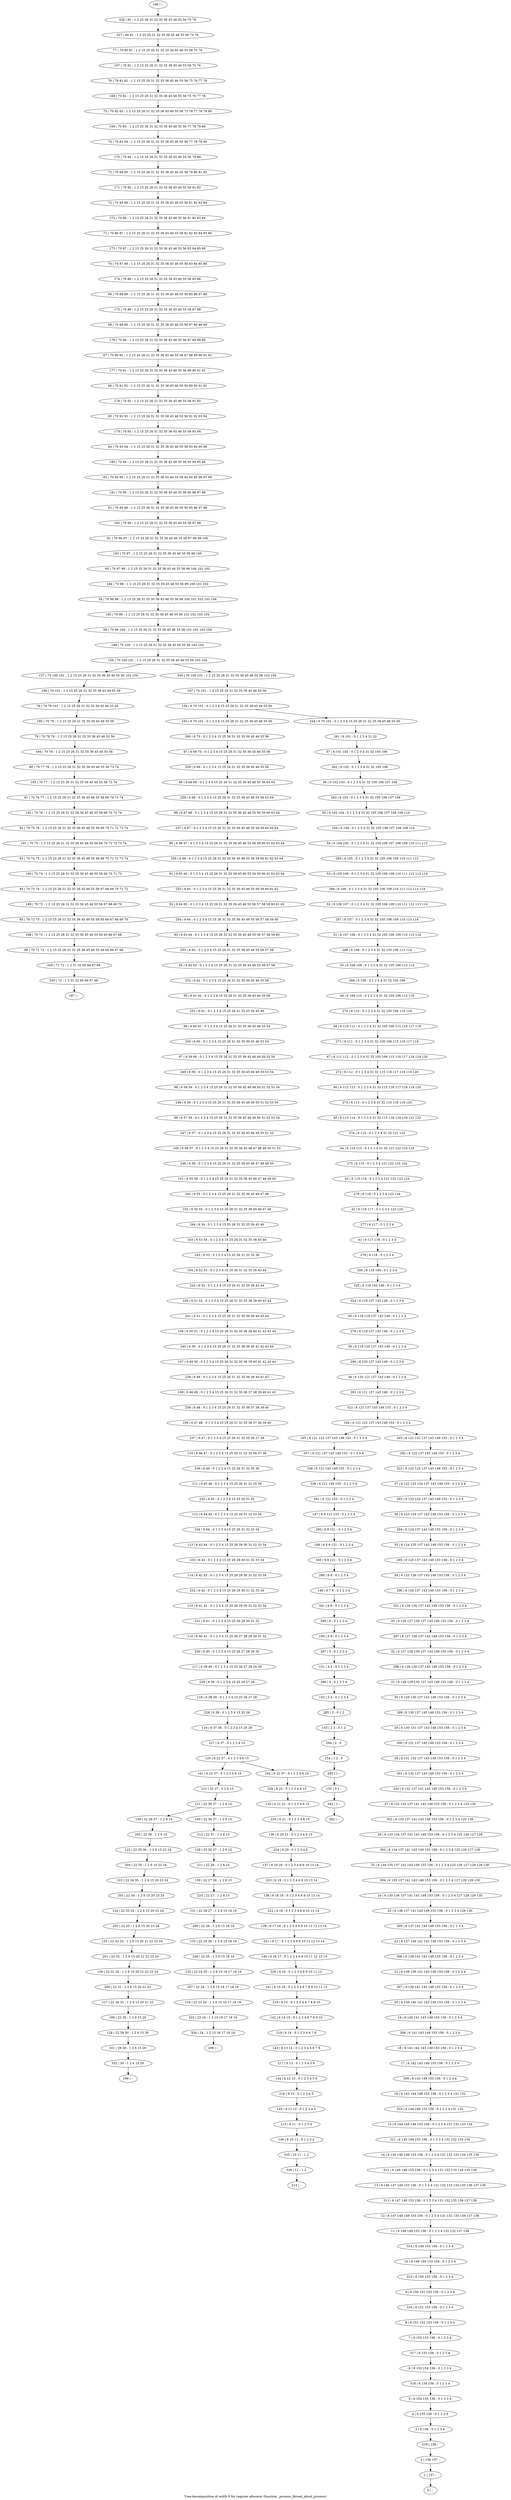 digraph G {
graph [label="Tree-decomposition of width 8 for register allocator (function _process_thread_about_process)"]
0[label="0 | : "];
1[label="1 | 157 : "];
2[label="2 | 156 157 : "];
3[label="3 | 6 156 : 0 1 2 3 4 "];
4[label="4 | 6 155 156 : 0 1 2 3 4 "];
5[label="5 | 6 154 155 156 : 0 1 2 3 4 "];
6[label="6 | 6 153 154 156 : 0 1 2 3 4 "];
7[label="7 | 6 152 153 156 : 0 1 2 3 4 "];
8[label="8 | 6 151 152 153 156 : 0 1 2 3 4 "];
9[label="9 | 6 150 151 153 156 : 0 1 2 3 4 "];
10[label="10 | 6 149 150 153 156 : 0 1 2 3 4 "];
11[label="11 | 6 148 149 153 156 : 0 1 2 3 4 131 132 137 138 "];
12[label="12 | 6 147 148 149 153 156 : 0 1 2 3 4 131 132 135 136 137 138 "];
13[label="13 | 6 146 147 149 153 156 : 0 1 2 3 4 131 132 133 134 135 136 137 138 "];
14[label="14 | 6 145 146 149 153 156 : 0 1 2 3 4 131 132 133 134 135 136 "];
15[label="15 | 6 144 145 149 153 156 : 0 1 2 3 4 131 132 133 134 "];
16[label="16 | 6 143 144 149 153 156 : 0 1 2 3 4 131 132 "];
17[label="17 | 6 142 143 149 153 156 : 0 1 2 3 4 "];
18[label="18 | 6 141 142 143 149 153 156 : 0 1 2 3 4 "];
19[label="19 | 6 140 141 143 149 153 156 : 0 1 2 3 4 "];
20[label="20 | 6 139 140 141 143 149 153 156 : 0 1 2 3 4 "];
21[label="21 | 6 138 139 141 143 149 153 156 : 0 1 2 3 4 "];
22[label="22 | 6 137 138 141 143 149 153 156 : 0 1 2 3 4 "];
23[label="23 | 6 136 137 141 143 149 153 156 : 0 1 2 3 4 129 130 "];
24[label="24 | 6 135 136 137 141 143 149 153 156 : 0 1 2 3 4 127 128 129 130 "];
25[label="25 | 6 134 135 137 141 143 149 153 156 : 0 1 2 3 4 125 126 127 128 129 130 "];
26[label="26 | 6 133 134 137 141 143 149 153 156 : 0 1 2 3 4 125 126 127 128 "];
27[label="27 | 6 132 133 137 141 143 149 153 156 : 0 1 2 3 4 125 126 "];
28[label="28 | 6 131 132 137 143 149 153 156 : 0 1 2 3 4 "];
29[label="29 | 6 130 131 137 143 149 153 156 : 0 1 2 3 4 "];
30[label="30 | 6 129 130 137 143 149 153 156 : 0 1 2 3 4 "];
31[label="31 | 6 128 129 130 137 143 149 153 156 : 0 1 2 3 4 "];
32[label="32 | 6 127 128 130 137 143 149 153 156 : 0 1 2 3 4 "];
33[label="33 | 6 126 127 130 137 143 149 153 156 : 0 1 2 3 4 "];
34[label="34 | 6 125 126 137 143 149 153 156 : 0 1 2 3 4 "];
35[label="35 | 6 124 125 137 143 149 153 156 : 0 1 2 3 4 "];
36[label="36 | 6 123 124 137 143 149 153 156 : 0 1 2 3 4 "];
37[label="37 | 6 122 123 124 137 143 149 153 : 0 1 2 3 4 "];
38[label="38 | 6 120 121 137 143 149 : 0 1 2 3 4 "];
39[label="39 | 6 119 120 137 143 149 : 0 1 2 3 4 "];
40[label="40 | 6 118 119 137 143 149 : 0 1 2 3 4 "];
41[label="41 | 6 117 118 : 0 1 2 3 4 "];
42[label="42 | 6 116 117 : 0 1 2 3 4 123 124 "];
43[label="43 | 6 115 116 : 0 1 2 3 4 121 122 123 124 "];
44[label="44 | 6 114 115 : 0 1 2 3 4 31 32 121 122 123 124 "];
45[label="45 | 6 113 114 : 0 1 2 3 4 31 32 115 116 119 120 121 122 "];
46[label="46 | 6 112 113 : 0 1 2 3 4 31 32 115 116 117 118 119 120 "];
47[label="47 | 6 111 112 : 0 1 2 3 4 31 32 105 106 115 116 117 118 119 120 "];
48[label="48 | 6 110 111 : 0 1 2 3 4 31 32 105 106 115 116 117 118 "];
49[label="49 | 6 109 110 : 0 1 2 3 4 31 32 105 106 115 116 "];
50[label="50 | 6 108 109 : 0 1 2 3 4 31 32 105 106 113 114 "];
51[label="51 | 6 107 108 : 0 1 2 3 4 31 32 105 106 109 110 113 114 "];
52[label="52 | 6 106 107 : 0 1 2 3 4 31 32 105 106 109 110 111 112 113 114 "];
53[label="53 | 6 105 106 : 0 1 2 3 4 31 32 105 106 109 110 111 112 113 114 "];
54[label="54 | 6 104 105 : 0 1 2 3 4 31 32 105 106 107 108 109 110 111 112 "];
55[label="55 | 6 103 104 : 0 1 2 3 4 31 32 105 106 107 108 109 110 "];
56[label="56 | 6 102 103 : 0 1 2 3 4 31 32 105 106 107 108 "];
57[label="57 | 6 101 102 : 0 1 2 3 4 31 32 105 106 "];
58[label="58 | 70 99 100 : 1 2 15 25 26 31 32 35 36 45 46 55 56 101 102 103 104 "];
59[label="59 | 70 98 99 : 1 2 15 25 26 31 32 35 36 45 46 55 56 99 100 101 102 103 104 "];
60[label="60 | 70 97 98 : 1 2 15 25 26 31 32 35 36 45 46 55 56 99 100 101 102 "];
61[label="61 | 70 96 97 : 1 2 15 25 26 31 32 35 36 45 46 55 56 97 98 99 100 "];
62[label="62 | 70 95 96 : 1 2 15 25 26 31 32 35 36 45 46 55 56 95 96 97 98 "];
63[label="63 | 70 94 95 : 1 2 15 25 26 31 32 35 36 45 46 55 56 93 94 95 96 97 98 "];
64[label="64 | 70 93 94 : 1 2 15 25 26 31 32 35 36 45 46 55 56 93 94 95 96 "];
65[label="65 | 70 92 93 : 1 2 15 25 26 31 32 35 36 45 46 55 56 91 92 93 94 "];
66[label="66 | 70 91 92 : 1 2 15 25 26 31 32 35 36 45 46 55 56 89 90 91 92 "];
67[label="67 | 70 90 91 : 1 2 15 25 26 31 32 35 36 45 46 55 56 87 88 89 90 91 92 "];
68[label="68 | 70 89 90 : 1 2 15 25 26 31 32 35 36 45 46 55 56 87 88 89 90 "];
69[label="69 | 70 88 89 : 1 2 15 25 26 31 32 35 36 45 46 55 56 85 86 87 88 "];
70[label="70 | 70 87 88 : 1 2 15 25 26 31 32 35 36 45 46 55 56 83 84 85 86 "];
71[label="71 | 70 86 87 : 1 2 15 25 26 31 32 35 36 45 46 55 56 81 82 83 84 85 86 "];
72[label="72 | 70 85 86 : 1 2 15 25 26 31 32 35 36 45 46 55 56 81 82 83 84 "];
73[label="73 | 70 84 85 : 1 2 15 25 26 31 32 35 36 45 46 55 56 79 80 81 82 "];
74[label="74 | 70 83 84 : 1 2 15 25 26 31 32 35 36 45 46 55 56 77 78 79 80 "];
75[label="75 | 70 82 83 : 1 2 15 25 26 31 32 35 36 45 46 55 56 75 76 77 78 79 80 "];
76[label="76 | 70 81 82 : 1 2 15 25 26 31 32 35 36 45 46 55 56 75 76 77 78 "];
77[label="77 | 70 80 81 : 1 2 15 25 26 31 32 35 36 45 46 55 56 75 76 "];
78[label="78 | 70 79 101 : 1 2 15 25 26 31 32 35 36 45 46 55 56 "];
79[label="79 | 70 78 79 : 1 2 15 25 26 31 32 35 36 45 46 55 56 "];
80[label="80 | 70 77 78 : 1 2 15 25 26 31 32 35 36 45 46 55 56 73 74 "];
81[label="81 | 70 76 77 : 1 2 15 25 26 31 32 35 36 45 46 55 56 69 70 73 74 "];
82[label="82 | 70 75 76 : 1 2 15 25 26 31 32 35 36 45 46 55 56 69 70 71 72 73 74 "];
83[label="83 | 70 74 75 : 1 2 15 25 26 31 32 35 36 45 46 55 56 69 70 71 72 73 74 "];
84[label="84 | 70 73 74 : 1 2 15 25 26 31 32 35 36 45 46 55 56 67 68 69 70 71 72 "];
85[label="85 | 70 72 73 : 1 2 15 25 26 31 32 35 36 45 46 55 56 65 66 67 68 69 70 "];
86[label="86 | 70 71 72 : 1 2 15 25 26 31 32 35 36 45 46 55 56 65 66 67 68 "];
87[label="87 | 6 69 70 : 0 1 2 3 4 15 25 26 31 32 35 36 45 46 55 56 "];
88[label="88 | 6 68 69 : 0 1 2 3 4 15 25 26 31 32 35 36 45 46 55 56 63 64 "];
89[label="89 | 6 67 68 : 0 1 2 3 4 15 25 26 31 32 35 36 45 46 55 56 59 60 63 64 "];
90[label="90 | 6 66 67 : 0 1 2 3 4 15 25 26 31 32 35 36 45 46 55 56 59 60 61 62 63 64 "];
91[label="91 | 6 65 66 : 0 1 2 3 4 15 25 26 31 32 35 36 45 46 55 56 59 60 61 62 63 64 "];
92[label="92 | 6 64 65 : 0 1 2 3 4 15 25 26 31 32 35 36 45 46 55 56 57 58 59 60 61 62 "];
93[label="93 | 6 63 64 : 0 1 2 3 4 15 25 26 31 32 35 36 45 46 55 56 57 58 59 60 "];
94[label="94 | 6 62 63 : 0 1 2 3 4 15 25 26 31 32 35 36 45 46 55 56 57 58 "];
95[label="95 | 6 61 62 : 0 1 2 3 4 15 25 26 31 32 35 36 45 46 55 56 "];
96[label="96 | 6 60 61 : 0 1 2 3 4 15 25 26 31 32 35 36 45 46 53 54 "];
97[label="97 | 6 59 60 : 0 1 2 3 4 15 25 26 31 32 35 36 45 46 49 50 53 54 "];
98[label="98 | 6 58 59 : 0 1 2 3 4 15 25 26 31 32 35 36 45 46 49 50 51 52 53 54 "];
99[label="99 | 6 57 58 : 0 1 2 3 4 15 25 26 31 32 35 36 45 46 49 50 51 52 53 54 "];
100[label="100 | 6 56 57 : 0 1 2 3 4 15 25 26 31 32 35 36 45 46 47 48 49 50 51 52 "];
101[label="101 | 6 55 56 : 0 1 2 3 4 15 25 26 31 32 35 36 45 46 47 48 49 50 "];
102[label="102 | 6 54 55 : 0 1 2 3 4 15 25 26 31 32 35 36 45 46 47 48 "];
103[label="103 | 6 53 54 : 0 1 2 3 4 15 25 26 31 32 35 36 45 46 "];
104[label="104 | 6 52 53 : 0 1 2 3 4 15 25 26 31 32 35 36 43 44 "];
105[label="105 | 6 51 52 : 0 1 2 3 4 15 25 26 31 32 35 36 39 40 43 44 "];
106[label="106 | 6 50 51 : 0 1 2 3 4 15 25 26 31 32 35 36 39 40 41 42 43 44 "];
107[label="107 | 6 49 50 : 0 1 2 3 4 15 25 26 31 32 35 36 39 40 41 42 43 44 "];
108[label="108 | 6 48 49 : 0 1 2 3 4 15 25 26 31 32 35 36 37 38 39 40 41 42 "];
109[label="109 | 6 47 48 : 0 1 2 3 4 15 25 26 31 32 35 36 37 38 39 40 "];
110[label="110 | 6 46 47 : 0 1 2 3 4 15 25 26 31 32 35 36 37 38 "];
111[label="111 | 6 45 46 : 0 1 2 3 4 15 25 26 31 32 35 36 "];
112[label="112 | 6 44 45 : 0 1 2 3 4 15 25 26 31 32 33 34 "];
113[label="113 | 6 43 44 : 0 1 2 3 4 15 25 26 29 30 31 32 33 34 "];
114[label="114 | 6 42 43 : 0 1 2 3 4 15 25 26 29 30 31 32 33 34 "];
115[label="115 | 6 41 42 : 0 1 2 3 4 15 25 26 29 30 31 32 33 34 "];
116[label="116 | 6 40 41 : 0 1 2 3 4 15 25 26 27 28 29 30 31 32 "];
117[label="117 | 6 39 40 : 0 1 2 3 4 15 25 26 27 28 29 30 "];
118[label="118 | 6 38 39 : 0 1 2 3 4 15 25 26 27 28 "];
119[label="119 | 6 37 38 : 0 1 2 3 4 15 25 26 "];
120[label="120 | 6 22 37 : 0 1 2 3 4 6 15 "];
121[label="121 | 22 36 37 : 1 2 6 15 "];
122[label="122 | 22 35 36 : 1 2 6 15 23 24 "];
123[label="123 | 22 34 35 : 1 2 6 15 20 23 24 "];
124[label="124 | 22 33 34 : 1 2 6 15 20 23 24 "];
125[label="125 | 22 32 33 : 1 2 6 15 20 21 22 23 24 "];
126[label="126 | 22 31 32 : 1 2 6 15 20 21 22 23 24 "];
127[label="127 | 22 30 31 : 1 2 6 15 20 21 22 "];
128[label="128 | 22 29 30 : 1 2 6 15 20 "];
129[label="129 | 22 28 37 : 1 2 6 15 "];
130[label="130 | 22 27 28 : 1 2 6 15 "];
131[label="131 | 22 26 27 : 1 2 6 15 18 19 "];
132[label="132 | 22 25 26 : 1 2 6 15 18 19 "];
133[label="133 | 22 24 25 : 1 2 6 15 16 17 18 19 "];
134[label="134 | 22 23 24 : 1 2 6 15 16 17 18 19 "];
135[label="135 | 6 21 22 : 0 1 2 3 4 6 15 "];
136[label="136 | 6 20 21 : 0 1 2 3 4 6 15 "];
137[label="137 | 6 19 20 : 0 1 2 3 4 6 9 10 13 14 "];
138[label="138 | 6 18 19 : 0 1 2 3 4 6 9 10 13 14 "];
139[label="139 | 6 17 18 : 0 1 2 3 4 6 9 10 11 12 13 14 "];
140[label="140 | 6 16 17 : 0 1 2 3 4 6 9 10 11 12 13 14 "];
141[label="141 | 6 15 16 : 0 1 2 3 4 6 7 8 9 10 11 12 "];
142[label="142 | 6 14 15 : 0 1 2 3 4 6 7 8 9 10 "];
143[label="143 | 6 13 14 : 0 1 2 3 4 5 6 7 8 "];
144[label="144 | 6 12 13 : 0 1 2 3 4 5 6 "];
145[label="145 | 6 11 12 : 0 1 2 3 4 5 "];
146[label="146 | 6 10 11 : 0 1 2 3 4 "];
147[label="147 | 6 9 121 153 : 0 1 2 3 4 "];
148[label="148 | 6 8 9 121 : 0 1 2 3 4 "];
149[label="149 | 6 7 8 : 0 1 2 3 4 "];
150[label="150 | 5 6 : 0 1 2 3 4 "];
151[label="151 | 4 5 : 0 1 2 3 4 "];
152[label="152 | 3 4 : 0 1 2 3 4 "];
153[label="153 | 2 3 : 0 1 2 "];
154[label="154 | 1 2 : 0 "];
155[label="155 | 0 1 : "];
156[label="156 | 70 100 101 : 1 2 15 25 26 31 32 35 36 45 46 55 56 103 104 "];
157[label="157 | 70 100 101 : 1 2 15 25 26 31 32 35 36 45 46 55 56 103 104 "];
158[label="158 | 6 70 101 : 0 1 2 3 4 15 25 26 31 32 35 36 45 46 55 56 "];
159[label="159 | 22 36 37 : 1 2 6 15 "];
160[label="160 | 22 36 37 : 1 2 6 15 "];
161[label="161 | 6 22 37 : 0 1 2 3 4 6 15 "];
162[label="162 | 6 22 37 : 0 1 2 3 4 6 15 "];
163[label="163 | 6 70 101 : 0 1 2 3 4 15 25 26 31 32 35 36 45 46 55 56 "];
164[label="164 | 6 121 122 137 143 149 153 : 0 1 2 3 4 "];
165[label="165 | 6 121 122 137 143 149 153 : 0 1 2 3 4 "];
166[label="166 | : "];
167[label="167 | 70 81 : 1 2 15 25 26 31 32 35 36 45 46 55 56 75 76 "];
168[label="168 | 70 82 : 1 2 15 25 26 31 32 35 36 45 46 55 56 75 76 77 78 "];
169[label="169 | 70 83 : 1 2 15 25 26 31 32 35 36 45 46 55 56 77 78 79 80 "];
170[label="170 | 70 84 : 1 2 15 25 26 31 32 35 36 45 46 55 56 79 80 "];
171[label="171 | 70 85 : 1 2 15 25 26 31 32 35 36 45 46 55 56 81 82 "];
172[label="172 | 70 86 : 1 2 15 25 26 31 32 35 36 45 46 55 56 81 82 83 84 "];
173[label="173 | 70 87 : 1 2 15 25 26 31 32 35 36 45 46 55 56 83 84 85 86 "];
174[label="174 | 70 88 : 1 2 15 25 26 31 32 35 36 45 46 55 56 85 86 "];
175[label="175 | 70 89 : 1 2 15 25 26 31 32 35 36 45 46 55 56 87 88 "];
176[label="176 | 70 90 : 1 2 15 25 26 31 32 35 36 45 46 55 56 87 88 89 90 "];
177[label="177 | 70 91 : 1 2 15 25 26 31 32 35 36 45 46 55 56 89 90 91 92 "];
178[label="178 | 70 92 : 1 2 15 25 26 31 32 35 36 45 46 55 56 91 92 "];
179[label="179 | 70 93 : 1 2 15 25 26 31 32 35 36 45 46 55 56 93 94 "];
180[label="180 | 70 94 : 1 2 15 25 26 31 32 35 36 45 46 55 56 93 94 95 96 "];
181[label="181 | 70 95 : 1 2 15 25 26 31 32 35 36 45 46 55 56 95 96 97 98 "];
182[label="182 | 70 96 : 1 2 15 25 26 31 32 35 36 45 46 55 56 97 98 "];
183[label="183 | 70 97 : 1 2 15 25 26 31 32 35 36 45 46 55 56 99 100 "];
184[label="184 | 70 98 : 1 2 15 25 26 31 32 35 36 45 46 55 56 99 100 101 102 "];
185[label="185 | 70 99 : 1 2 15 25 26 31 32 35 36 45 46 55 56 101 102 103 104 "];
186[label="186 | 70 100 : 1 2 15 25 26 31 32 35 36 45 46 55 56 103 104 "];
187[label="187 | : "];
188[label="188 | 70 72 : 1 2 15 25 26 31 32 35 36 45 46 55 56 65 66 67 68 "];
189[label="189 | 70 73 : 1 2 15 25 26 31 32 35 36 45 46 55 56 67 68 69 70 "];
190[label="190 | 70 74 : 1 2 15 25 26 31 32 35 36 45 46 55 56 69 70 71 72 "];
191[label="191 | 70 75 : 1 2 15 25 26 31 32 35 36 45 46 55 56 69 70 71 72 73 74 "];
192[label="192 | 70 76 : 1 2 15 25 26 31 32 35 36 45 46 55 56 69 70 73 74 "];
193[label="193 | 70 77 : 1 2 15 25 26 31 32 35 36 45 46 55 56 73 74 "];
194[label="194 | 70 78 : 1 2 15 25 26 31 32 35 36 45 46 55 56 "];
195[label="195 | 70 79 : 1 2 15 25 26 31 32 35 36 45 46 55 56 "];
196[label="196 | 70 101 : 1 2 15 25 26 31 32 35 36 45 46 55 56 "];
197[label="197 | 70 101 : 1 2 15 25 26 31 32 35 36 45 46 55 56 "];
198[label="198 | : "];
199[label="199 | 22 30 : 1 2 6 15 20 "];
200[label="200 | 22 31 : 1 2 6 15 20 21 22 "];
201[label="201 | 22 32 : 1 2 6 15 20 21 22 23 24 "];
202[label="202 | 22 33 : 1 2 6 15 20 23 24 "];
203[label="203 | 22 34 : 1 2 6 15 20 23 24 "];
204[label="204 | 22 35 : 1 2 6 15 23 24 "];
205[label="205 | 22 36 : 1 2 6 15 "];
206[label="206 | : "];
207[label="207 | 22 24 : 1 2 6 15 16 17 18 19 "];
208[label="208 | 22 25 : 1 2 6 15 18 19 "];
209[label="209 | 22 26 : 1 2 6 15 18 19 "];
210[label="210 | 22 27 : 1 2 6 15 "];
211[label="211 | 22 28 : 1 2 6 15 "];
212[label="212 | 22 37 : 1 2 6 15 "];
213[label="213 | 22 37 : 1 2 6 15 "];
214[label="214 | : "];
215[label="215 | 6 11 : 0 1 2 3 4 "];
216[label="216 | 6 12 : 0 1 2 3 4 5 "];
217[label="217 | 6 13 : 0 1 2 3 4 5 6 "];
218[label="218 | 6 14 : 0 1 2 3 4 6 7 8 "];
219[label="219 | 6 15 : 0 1 2 3 4 6 7 8 9 10 "];
220[label="220 | 6 16 : 0 1 2 3 4 6 9 10 11 12 "];
221[label="221 | 6 17 : 0 1 2 3 4 6 9 10 11 12 13 14 "];
222[label="222 | 6 18 : 0 1 2 3 4 6 9 10 13 14 "];
223[label="223 | 6 19 : 0 1 2 3 4 6 9 10 13 14 "];
224[label="224 | 6 20 : 0 1 2 3 4 6 "];
225[label="225 | 6 21 : 0 1 2 3 4 6 15 "];
226[label="226 | 6 22 : 0 1 2 3 4 6 15 "];
227[label="227 | 6 37 : 0 1 2 3 4 15 "];
228[label="228 | 6 38 : 0 1 2 3 4 15 25 26 "];
229[label="229 | 6 39 : 0 1 2 3 4 15 25 26 27 28 "];
230[label="230 | 6 40 : 0 1 2 3 4 15 25 26 27 28 29 30 "];
231[label="231 | 6 41 : 0 1 2 3 4 15 25 26 29 30 31 32 "];
232[label="232 | 6 42 : 0 1 2 3 4 15 25 26 29 30 31 32 33 34 "];
233[label="233 | 6 43 : 0 1 2 3 4 15 25 26 29 30 31 32 33 34 "];
234[label="234 | 6 44 : 0 1 2 3 4 15 25 26 31 32 33 34 "];
235[label="235 | 6 45 : 0 1 2 3 4 15 25 26 31 32 "];
236[label="236 | 6 46 : 0 1 2 3 4 15 25 26 31 32 35 36 "];
237[label="237 | 6 47 : 0 1 2 3 4 15 25 26 31 32 35 36 37 38 "];
238[label="238 | 6 48 : 0 1 2 3 4 15 25 26 31 32 35 36 37 38 39 40 "];
239[label="239 | 6 49 : 0 1 2 3 4 15 25 26 31 32 35 36 39 40 41 42 "];
240[label="240 | 6 50 : 0 1 2 3 4 15 25 26 31 32 35 36 39 40 41 42 43 44 "];
241[label="241 | 6 51 : 0 1 2 3 4 15 25 26 31 32 35 36 39 40 43 44 "];
242[label="242 | 6 52 : 0 1 2 3 4 15 25 26 31 32 35 36 43 44 "];
243[label="243 | 6 53 : 0 1 2 3 4 15 25 26 31 32 35 36 "];
244[label="244 | 6 54 : 0 1 2 3 4 15 25 26 31 32 35 36 45 46 "];
245[label="245 | 6 55 : 0 1 2 3 4 15 25 26 31 32 35 36 45 46 47 48 "];
246[label="246 | 6 56 : 0 1 2 3 4 15 25 26 31 32 35 36 45 46 47 48 49 50 "];
247[label="247 | 6 57 : 0 1 2 3 4 15 25 26 31 32 35 36 45 46 49 50 51 52 "];
248[label="248 | 6 58 : 0 1 2 3 4 15 25 26 31 32 35 36 45 46 49 50 51 52 53 54 "];
249[label="249 | 6 59 : 0 1 2 3 4 15 25 26 31 32 35 36 45 46 49 50 53 54 "];
250[label="250 | 6 60 : 0 1 2 3 4 15 25 26 31 32 35 36 45 46 53 54 "];
251[label="251 | 6 61 : 0 1 2 3 4 15 25 26 31 32 35 36 45 46 "];
252[label="252 | 6 62 : 0 1 2 3 4 15 25 26 31 32 35 36 45 46 55 56 "];
253[label="253 | 6 63 : 0 1 2 3 4 15 25 26 31 32 35 36 45 46 55 56 57 58 "];
254[label="254 | 6 64 : 0 1 2 3 4 15 25 26 31 32 35 36 45 46 55 56 57 58 59 60 "];
255[label="255 | 6 65 : 0 1 2 3 4 15 25 26 31 32 35 36 45 46 55 56 59 60 61 62 "];
256[label="256 | 6 66 : 0 1 2 3 4 15 25 26 31 32 35 36 45 46 55 56 59 60 61 62 63 64 "];
257[label="257 | 6 67 : 0 1 2 3 4 15 25 26 31 32 35 36 45 46 55 56 59 60 63 64 "];
258[label="258 | 6 68 : 0 1 2 3 4 15 25 26 31 32 35 36 45 46 55 56 63 64 "];
259[label="259 | 6 69 : 0 1 2 3 4 15 25 26 31 32 35 36 45 46 55 56 "];
260[label="260 | 6 70 : 0 1 2 3 4 15 25 26 31 32 35 36 45 46 55 56 "];
261[label="261 | 6 101 : 0 1 2 3 4 31 32 "];
262[label="262 | 6 102 : 0 1 2 3 4 31 32 105 106 "];
263[label="263 | 6 103 : 0 1 2 3 4 31 32 105 106 107 108 "];
264[label="264 | 6 104 : 0 1 2 3 4 31 32 105 106 107 108 109 110 "];
265[label="265 | 6 105 : 0 1 2 3 4 31 32 105 106 109 110 111 112 "];
266[label="266 | 6 106 : 0 1 2 3 4 31 32 105 106 109 110 111 112 113 114 "];
267[label="267 | 6 107 : 0 1 2 3 4 31 32 105 106 109 110 113 114 "];
268[label="268 | 6 108 : 0 1 2 3 4 31 32 105 106 113 114 "];
269[label="269 | 6 109 : 0 1 2 3 4 31 32 105 106 "];
270[label="270 | 6 110 : 0 1 2 3 4 31 32 105 106 115 116 "];
271[label="271 | 6 111 : 0 1 2 3 4 31 32 105 106 115 116 117 118 "];
272[label="272 | 6 112 : 0 1 2 3 4 31 32 115 116 117 118 119 120 "];
273[label="273 | 6 113 : 0 1 2 3 4 31 32 115 116 119 120 "];
274[label="274 | 6 114 : 0 1 2 3 4 31 32 121 122 "];
275[label="275 | 6 115 : 0 1 2 3 4 121 122 123 124 "];
276[label="276 | 6 116 : 0 1 2 3 4 123 124 "];
277[label="277 | 6 117 : 0 1 2 3 4 "];
278[label="278 | 6 118 : 0 1 2 3 4 "];
279[label="279 | 6 119 137 143 149 : 0 1 2 3 4 "];
280[label="280 | 6 120 137 143 149 : 0 1 2 3 4 "];
281[label="281 | 6 121 137 143 149 : 0 1 2 3 4 "];
282[label="282 | : "];
283[label="283 | 1 : "];
284[label="284 | 2 : 0 "];
285[label="285 | 3 : 0 1 2 "];
286[label="286 | 4 : 0 1 2 3 4 "];
287[label="287 | 5 : 0 1 2 3 4 "];
288[label="288 | 6 : 0 1 2 3 4 "];
289[label="289 | 6 8 : 0 1 2 3 4 "];
290[label="290 | 6 9 121 : 0 1 2 3 4 "];
291[label="291 | 6 121 153 : 0 1 2 3 4 "];
292[label="292 | 6 122 137 143 149 153 : 0 1 2 3 4 "];
293[label="293 | 6 123 124 137 143 149 153 : 0 1 2 3 4 "];
294[label="294 | 6 124 137 143 149 153 156 : 0 1 2 3 4 "];
295[label="295 | 6 125 137 143 149 153 156 : 0 1 2 3 4 "];
296[label="296 | 6 126 137 143 149 153 156 : 0 1 2 3 4 "];
297[label="297 | 6 127 130 137 143 149 153 156 : 0 1 2 3 4 "];
298[label="298 | 6 128 130 137 143 149 153 156 : 0 1 2 3 4 "];
299[label="299 | 6 130 137 143 149 153 156 : 0 1 2 3 4 "];
300[label="300 | 6 131 137 143 149 153 156 : 0 1 2 3 4 "];
301[label="301 | 6 132 137 143 149 153 156 : 0 1 2 3 4 "];
302[label="302 | 6 133 137 141 143 149 153 156 : 0 1 2 3 4 125 126 "];
303[label="303 | 6 134 137 141 143 149 153 156 : 0 1 2 3 4 125 126 127 128 "];
304[label="304 | 6 135 137 141 143 149 153 156 : 0 1 2 3 4 127 128 129 130 "];
305[label="305 | 6 137 141 143 149 153 156 : 0 1 2 3 4 "];
306[label="306 | 6 138 141 143 149 153 156 : 0 1 2 3 4 "];
307[label="307 | 6 139 141 143 149 153 156 : 0 1 2 3 4 "];
308[label="308 | 6 141 143 149 153 156 : 0 1 2 3 4 "];
309[label="309 | 6 143 149 153 156 : 0 1 2 3 4 "];
310[label="310 | 6 144 149 153 156 : 0 1 2 3 4 131 132 "];
311[label="311 | 6 145 149 153 156 : 0 1 2 3 4 131 132 133 134 "];
312[label="312 | 6 146 149 153 156 : 0 1 2 3 4 131 132 133 134 135 136 "];
313[label="313 | 6 147 149 153 156 : 0 1 2 3 4 131 132 135 136 137 138 "];
314[label="314 | 6 149 153 156 : 0 1 2 3 4 "];
315[label="315 | 6 150 153 156 : 0 1 2 3 4 "];
316[label="316 | 6 151 153 156 : 0 1 2 3 4 "];
317[label="317 | 6 153 156 : 0 1 2 3 4 "];
318[label="318 | 6 154 156 : 0 1 2 3 4 "];
319[label="319 | 156 : "];
320[label="320 | 6 132 137 141 143 149 153 156 : 0 1 2 3 4 "];
321[label="321 | 6 126 130 137 143 149 153 156 : 0 1 2 3 4 "];
322[label="322 | 6 122 124 137 143 149 153 : 0 1 2 3 4 "];
323[label="323 | 6 121 137 143 149 153 : 0 1 2 3 4 "];
324[label="324 | 6 118 137 143 149 : 0 1 2 3 4 "];
325[label="325 | 6 118 143 149 : 0 1 2 3 4 "];
326[label="326 | 6 118 149 : 0 1 2 3 4 "];
327[label="327 | 80 81 : 1 2 25 26 31 32 35 36 45 46 55 56 75 76 "];
328[label="328 | 81 : 1 2 25 26 31 32 35 36 45 46 55 56 75 76 "];
329[label="329 | 71 72 : 1 2 31 32 65 66 67 68 "];
330[label="330 | 72 : 1 2 31 32 65 66 67 68 "];
331[label="331 | 29 30 : 1 2 6 15 20 "];
332[label="332 | 30 : 1 2 6 15 20 "];
333[label="333 | 23 24 : 1 2 15 16 17 18 19 "];
334[label="334 | 24 : 1 2 15 16 17 18 19 "];
335[label="335 | 10 11 : 1 2 "];
336[label="336 | 11 : 1 2 "];
337[label="337 | 6 121 137 143 149 153 : 0 1 2 3 4 "];
338[label="338 | 6 121 143 149 153 : 0 1 2 3 4 "];
339[label="339 | 6 121 149 153 : 0 1 2 3 4 "];
340[label="340 | 6 8 121 : 0 1 2 3 4 "];
341[label="341 | 6 8 : 0 1 2 3 4 "];
342[label="342 | 1 : "];
343[label="343 | 6 121 122 137 143 149 153 : 0 1 2 3 4 "];
344[label="344 | 6 70 101 : 0 1 2 3 4 15 25 26 31 32 35 36 45 46 55 56 "];
345[label="345 | 70 100 101 : 1 2 15 25 26 31 32 35 36 45 46 55 56 103 104 "];
121->159 ;
121->160 ;
120->161 ;
120->162 ;
188->86 ;
85->188 ;
189->85 ;
84->189 ;
190->84 ;
83->190 ;
191->83 ;
82->191 ;
192->82 ;
81->192 ;
193->81 ;
80->193 ;
194->80 ;
79->194 ;
195->79 ;
78->195 ;
196->78 ;
157->196 ;
199->128 ;
127->199 ;
200->127 ;
126->200 ;
201->126 ;
125->201 ;
202->125 ;
124->202 ;
203->124 ;
123->203 ;
204->123 ;
122->204 ;
205->122 ;
159->205 ;
207->134 ;
133->207 ;
208->133 ;
132->208 ;
209->132 ;
131->209 ;
210->131 ;
130->210 ;
211->130 ;
129->211 ;
212->129 ;
160->212 ;
213->121 ;
161->213 ;
215->146 ;
145->215 ;
216->145 ;
144->216 ;
217->144 ;
143->217 ;
218->143 ;
142->218 ;
219->142 ;
141->219 ;
220->141 ;
140->220 ;
221->140 ;
139->221 ;
222->139 ;
138->222 ;
223->138 ;
137->223 ;
224->137 ;
136->224 ;
225->136 ;
135->225 ;
226->135 ;
162->226 ;
227->120 ;
119->227 ;
228->119 ;
118->228 ;
229->118 ;
117->229 ;
230->117 ;
116->230 ;
231->116 ;
115->231 ;
232->115 ;
114->232 ;
233->114 ;
113->233 ;
234->113 ;
112->234 ;
235->112 ;
111->235 ;
236->111 ;
110->236 ;
237->110 ;
109->237 ;
238->109 ;
108->238 ;
239->108 ;
107->239 ;
240->107 ;
106->240 ;
241->106 ;
105->241 ;
242->105 ;
104->242 ;
243->104 ;
103->243 ;
244->103 ;
102->244 ;
245->102 ;
101->245 ;
246->101 ;
100->246 ;
247->100 ;
99->247 ;
248->99 ;
98->248 ;
249->98 ;
97->249 ;
250->97 ;
96->250 ;
251->96 ;
95->251 ;
252->95 ;
94->252 ;
253->94 ;
93->253 ;
254->93 ;
92->254 ;
255->92 ;
91->255 ;
256->91 ;
90->256 ;
257->90 ;
89->257 ;
258->89 ;
88->258 ;
259->88 ;
87->259 ;
260->87 ;
163->260 ;
283->155 ;
154->283 ;
284->154 ;
153->284 ;
285->153 ;
152->285 ;
286->152 ;
151->286 ;
287->151 ;
150->287 ;
288->150 ;
289->149 ;
290->148 ;
147->290 ;
291->147 ;
86->329 ;
330->187 ;
329->330 ;
128->331 ;
332->198 ;
331->332 ;
134->333 ;
334->206 ;
333->334 ;
146->335 ;
336->214 ;
335->336 ;
165->337 ;
337->338 ;
339->291 ;
338->339 ;
340->289 ;
148->340 ;
341->288 ;
149->341 ;
342->282 ;
155->342 ;
166->328 ;
328->327 ;
327->77 ;
77->167 ;
167->76 ;
76->168 ;
168->75 ;
75->169 ;
169->74 ;
74->170 ;
170->73 ;
73->171 ;
171->72 ;
72->172 ;
172->71 ;
71->173 ;
173->70 ;
70->174 ;
174->69 ;
69->175 ;
175->68 ;
68->176 ;
176->67 ;
67->177 ;
177->66 ;
66->178 ;
178->65 ;
65->179 ;
179->64 ;
64->180 ;
180->63 ;
63->181 ;
181->62 ;
62->182 ;
182->61 ;
61->183 ;
183->60 ;
60->184 ;
184->59 ;
59->185 ;
185->58 ;
58->186 ;
186->156 ;
197->158 ;
261->57 ;
57->262 ;
262->56 ;
56->263 ;
263->55 ;
55->264 ;
264->54 ;
54->265 ;
265->53 ;
53->266 ;
266->52 ;
52->267 ;
267->51 ;
51->268 ;
268->50 ;
50->269 ;
269->49 ;
49->270 ;
270->48 ;
48->271 ;
271->47 ;
47->272 ;
272->46 ;
46->273 ;
273->45 ;
45->274 ;
274->44 ;
44->275 ;
275->43 ;
43->276 ;
276->42 ;
42->277 ;
277->41 ;
41->278 ;
278->326 ;
326->325 ;
325->324 ;
324->40 ;
40->279 ;
279->39 ;
39->280 ;
280->38 ;
38->281 ;
281->323 ;
323->164 ;
292->322 ;
322->37 ;
37->293 ;
293->36 ;
36->294 ;
294->35 ;
35->295 ;
295->34 ;
34->296 ;
296->321 ;
321->33 ;
33->297 ;
297->32 ;
32->298 ;
298->31 ;
31->30 ;
30->299 ;
299->29 ;
29->300 ;
300->28 ;
28->301 ;
301->320 ;
320->27 ;
27->302 ;
302->26 ;
26->303 ;
303->25 ;
25->304 ;
304->24 ;
24->23 ;
23->305 ;
305->22 ;
22->306 ;
306->21 ;
21->307 ;
307->20 ;
20->19 ;
19->308 ;
308->18 ;
18->17 ;
17->309 ;
309->16 ;
16->310 ;
310->15 ;
15->311 ;
311->14 ;
14->312 ;
312->13 ;
13->313 ;
313->12 ;
12->11 ;
11->314 ;
314->10 ;
10->315 ;
315->9 ;
9->316 ;
316->8 ;
8->7 ;
7->317 ;
317->6 ;
6->318 ;
318->5 ;
5->4 ;
4->3 ;
3->319 ;
319->2 ;
2->1 ;
1->0 ;
343->292 ;
344->261 ;
345->197 ;
164->165 ;
164->343 ;
158->163 ;
158->344 ;
156->157 ;
156->345 ;
}
